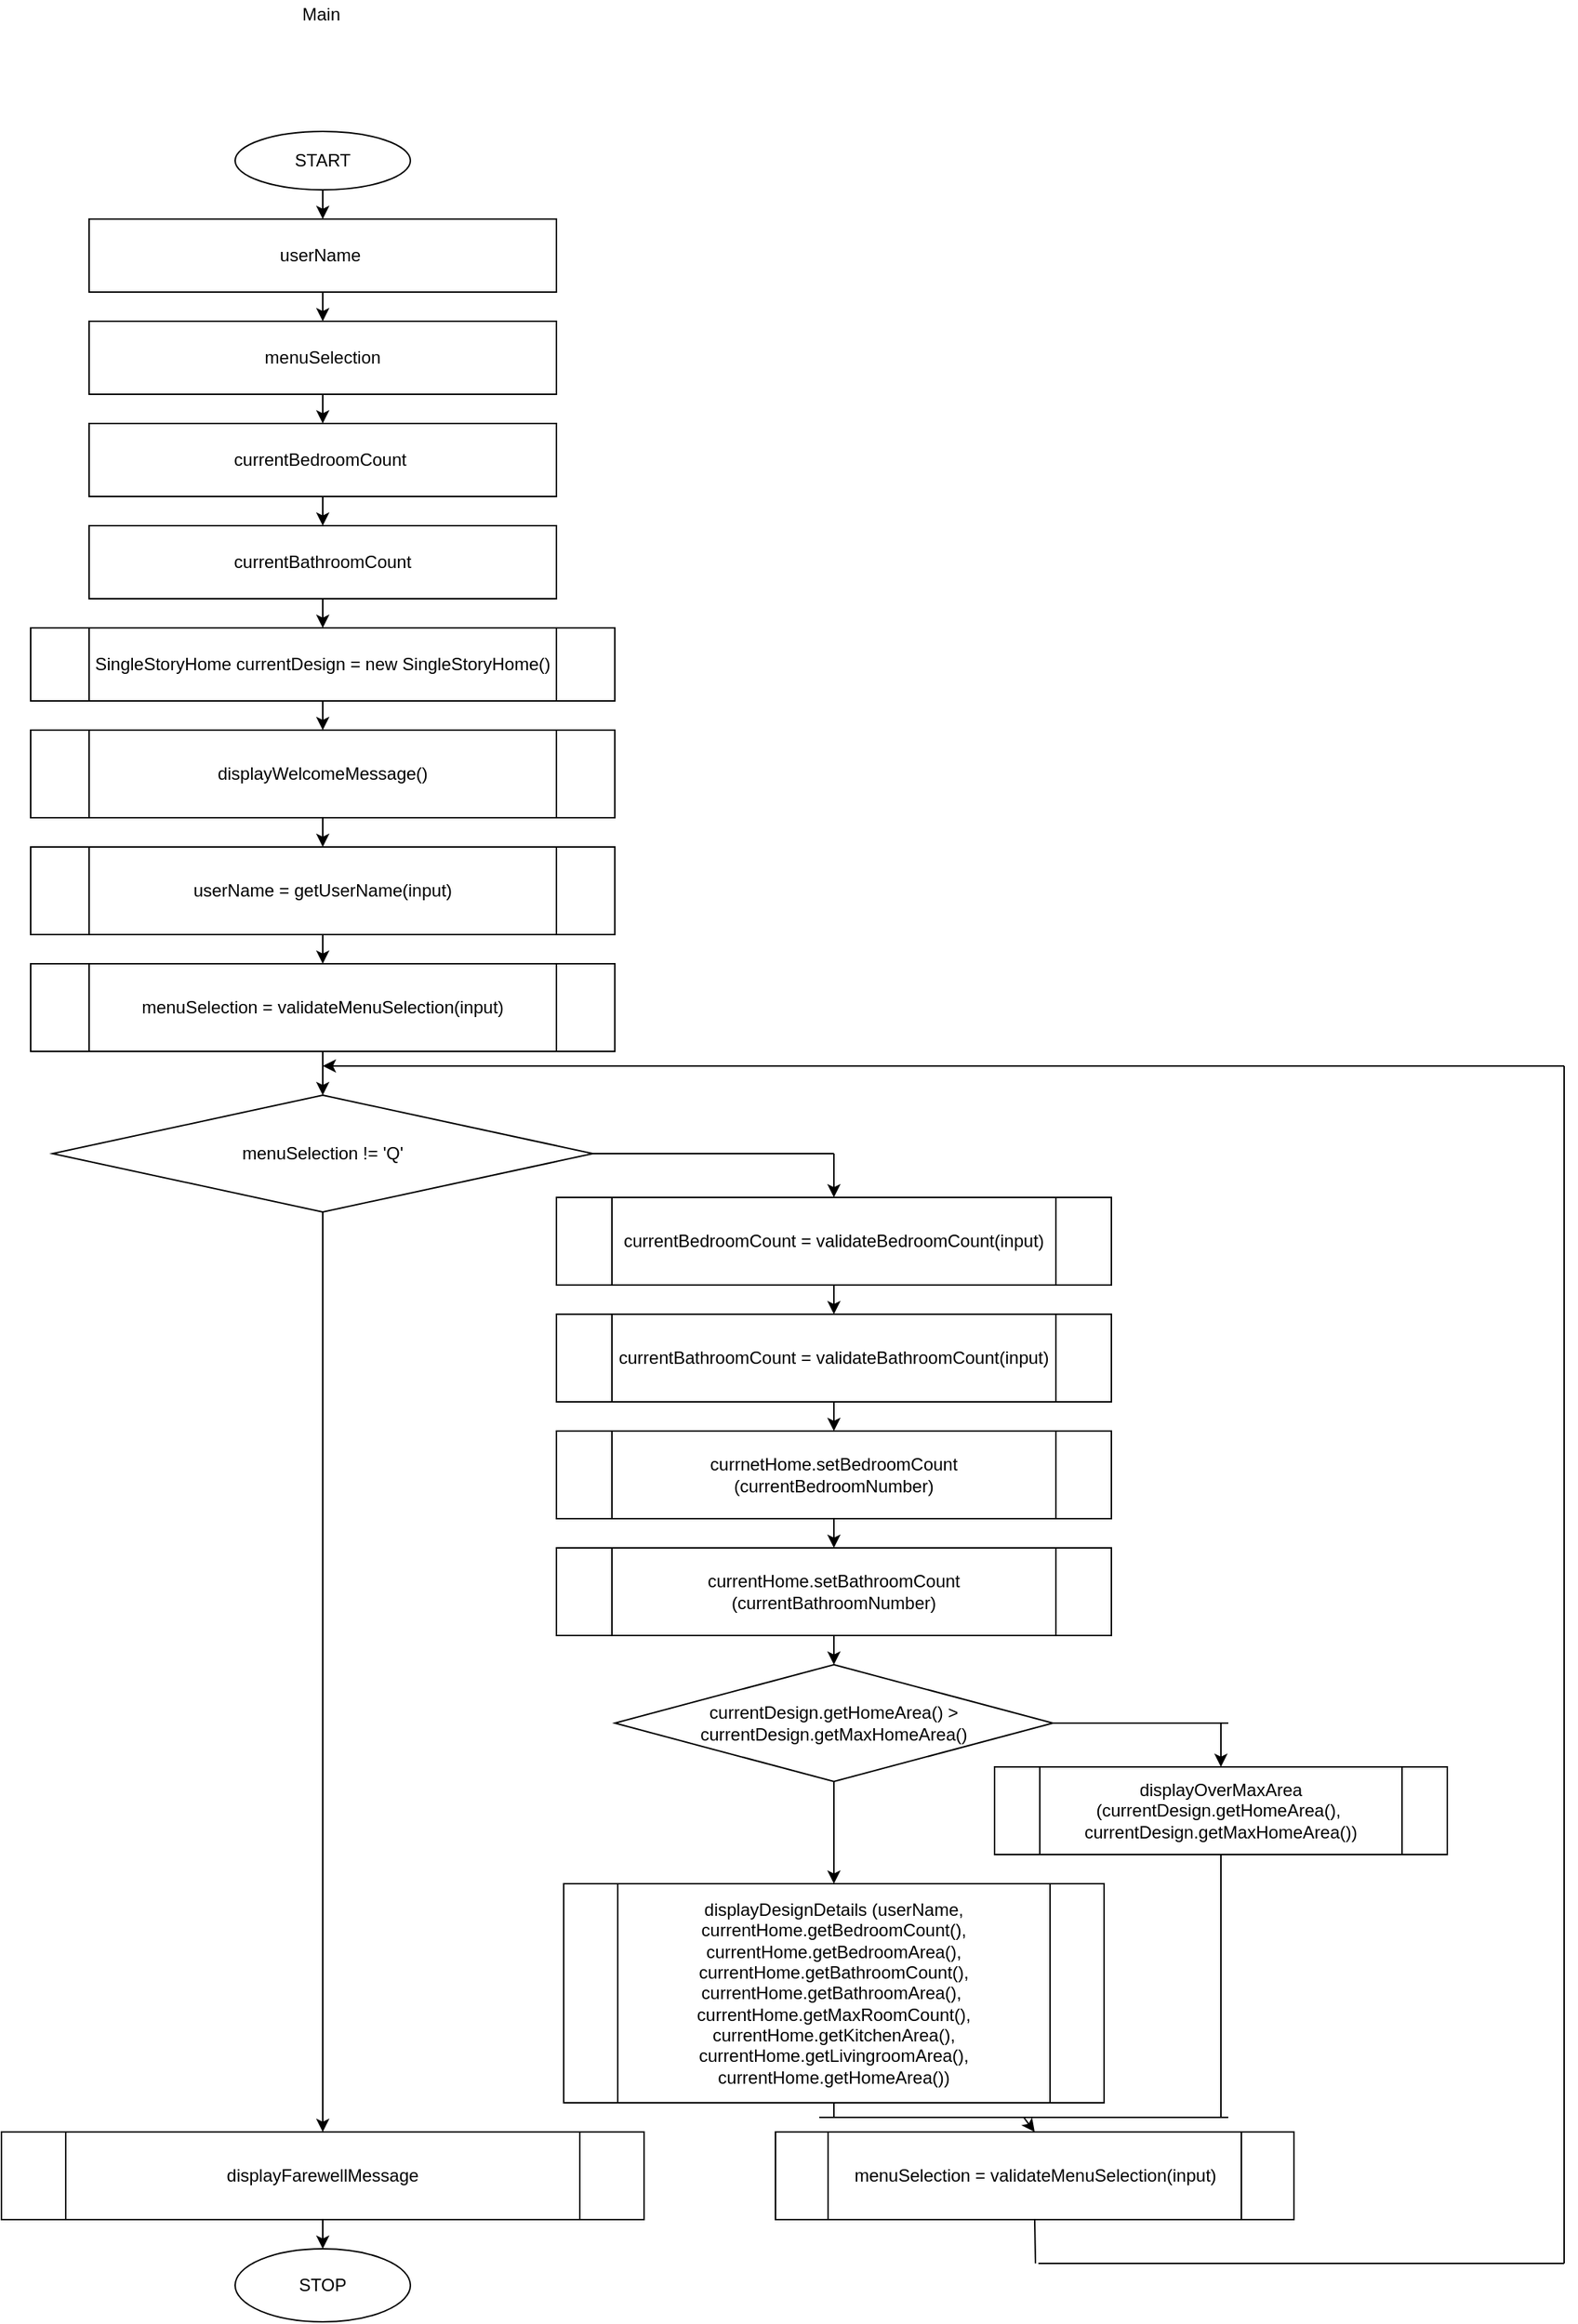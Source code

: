 <mxfile version="12.1.8" type="github" pages="2">
  <diagram id="6ui1FrbZEnisGTbgYbev" name="Page-1">
    <mxGraphModel dx="1259" dy="1565" grid="1" gridSize="10" guides="1" tooltips="1" connect="1" arrows="1" fold="1" page="1" pageScale="1" pageWidth="850" pageHeight="1100" math="0" shadow="0">
      <root>
        <mxCell id="0"/>
        <mxCell id="1" parent="0"/>
        <mxCell id="gt6GTdztzGxbpCwawgnW-2" value="Main" style="text;html=1;resizable=0;points=[];autosize=1;align=left;verticalAlign=top;spacingTop=-4;" parent="1" vertex="1">
          <mxGeometry x="384" y="-330" width="40" height="10" as="geometry"/>
        </mxCell>
        <mxCell id="gt6GTdztzGxbpCwawgnW-3" value="START" style="ellipse;whiteSpace=wrap;html=1;" parent="1" vertex="1">
          <mxGeometry x="340" y="-240" width="120" height="40" as="geometry"/>
        </mxCell>
        <mxCell id="c8OhrS-lIEMKiGtSMF91-1" value="SingleStoryHome currentDesign = new SingleStoryHome()" style="shape=process;whiteSpace=wrap;html=1;backgroundOutline=1;" parent="1" vertex="1">
          <mxGeometry x="200" y="100" width="400" height="50" as="geometry"/>
        </mxCell>
        <mxCell id="c8OhrS-lIEMKiGtSMF91-2" value="displayWelcomeMessage()" style="shape=process;whiteSpace=wrap;html=1;backgroundOutline=1;" parent="1" vertex="1">
          <mxGeometry x="200" y="170" width="400" height="60" as="geometry"/>
        </mxCell>
        <mxCell id="c8OhrS-lIEMKiGtSMF91-3" value="userName = getUserName(input)" style="shape=process;whiteSpace=wrap;html=1;backgroundOutline=1;" parent="1" vertex="1">
          <mxGeometry x="200" y="250" width="400" height="60" as="geometry"/>
        </mxCell>
        <mxCell id="c8OhrS-lIEMKiGtSMF91-4" value="menuSelection = validateMenuSelection(input)" style="shape=process;whiteSpace=wrap;html=1;backgroundOutline=1;" parent="1" vertex="1">
          <mxGeometry x="200" y="330" width="400" height="60" as="geometry"/>
        </mxCell>
        <mxCell id="c8OhrS-lIEMKiGtSMF91-6" value="menuSelection != &#39;Q&#39;" style="rhombus;whiteSpace=wrap;html=1;" parent="1" vertex="1">
          <mxGeometry x="215" y="420" width="370" height="80" as="geometry"/>
        </mxCell>
        <mxCell id="c8OhrS-lIEMKiGtSMF91-9" value="currentBedroomCount = validateBedroomCount(input)" style="shape=process;whiteSpace=wrap;html=1;backgroundOutline=1;" parent="1" vertex="1">
          <mxGeometry x="560" y="490" width="380" height="60" as="geometry"/>
        </mxCell>
        <mxCell id="c8OhrS-lIEMKiGtSMF91-10" value="currentBathroomCount = validateBathroomCount(input)" style="shape=process;whiteSpace=wrap;html=1;backgroundOutline=1;" parent="1" vertex="1">
          <mxGeometry x="560" y="570" width="380" height="60" as="geometry"/>
        </mxCell>
        <mxCell id="c8OhrS-lIEMKiGtSMF91-12" value="" style="endArrow=classic;html=1;entryX=0.5;entryY=0;entryDx=0;entryDy=0;" parent="1" source="c8OhrS-lIEMKiGtSMF91-1" target="c8OhrS-lIEMKiGtSMF91-2" edge="1">
          <mxGeometry width="50" height="50" relative="1" as="geometry">
            <mxPoint x="80" y="180" as="sourcePoint"/>
            <mxPoint x="130" y="130" as="targetPoint"/>
          </mxGeometry>
        </mxCell>
        <mxCell id="c8OhrS-lIEMKiGtSMF91-13" value="" style="endArrow=classic;html=1;entryX=0.5;entryY=0;entryDx=0;entryDy=0;" parent="1" source="c8OhrS-lIEMKiGtSMF91-2" target="c8OhrS-lIEMKiGtSMF91-3" edge="1">
          <mxGeometry width="50" height="50" relative="1" as="geometry">
            <mxPoint x="100" y="190" as="sourcePoint"/>
            <mxPoint x="150" y="140" as="targetPoint"/>
          </mxGeometry>
        </mxCell>
        <mxCell id="c8OhrS-lIEMKiGtSMF91-14" value="" style="endArrow=classic;html=1;entryX=0.5;entryY=0;entryDx=0;entryDy=0;" parent="1" source="c8OhrS-lIEMKiGtSMF91-3" target="c8OhrS-lIEMKiGtSMF91-4" edge="1">
          <mxGeometry width="50" height="50" relative="1" as="geometry">
            <mxPoint x="80" y="320" as="sourcePoint"/>
            <mxPoint x="130" y="270" as="targetPoint"/>
          </mxGeometry>
        </mxCell>
        <mxCell id="c8OhrS-lIEMKiGtSMF91-15" value="" style="endArrow=classic;html=1;entryX=0.5;entryY=0;entryDx=0;entryDy=0;exitX=0.5;exitY=1;exitDx=0;exitDy=0;" parent="1" source="c8OhrS-lIEMKiGtSMF91-4" target="c8OhrS-lIEMKiGtSMF91-6" edge="1">
          <mxGeometry width="50" height="50" relative="1" as="geometry">
            <mxPoint x="60" y="420" as="sourcePoint"/>
            <mxPoint x="110" y="370" as="targetPoint"/>
          </mxGeometry>
        </mxCell>
        <mxCell id="c8OhrS-lIEMKiGtSMF91-16" value="" style="endArrow=classic;html=1;" parent="1" edge="1">
          <mxGeometry width="50" height="50" relative="1" as="geometry">
            <mxPoint x="1250" y="400" as="sourcePoint"/>
            <mxPoint x="400" y="400" as="targetPoint"/>
          </mxGeometry>
        </mxCell>
        <mxCell id="c8OhrS-lIEMKiGtSMF91-17" value="" style="endArrow=none;html=1;exitX=1;exitY=0.5;exitDx=0;exitDy=0;" parent="1" source="c8OhrS-lIEMKiGtSMF91-6" edge="1">
          <mxGeometry width="50" height="50" relative="1" as="geometry">
            <mxPoint x="760" y="490" as="sourcePoint"/>
            <mxPoint x="750" y="460" as="targetPoint"/>
            <Array as="points"/>
          </mxGeometry>
        </mxCell>
        <mxCell id="c8OhrS-lIEMKiGtSMF91-20" value="" style="endArrow=classic;html=1;" parent="1" source="c8OhrS-lIEMKiGtSMF91-9" edge="1">
          <mxGeometry width="50" height="50" relative="1" as="geometry">
            <mxPoint x="400" y="620" as="sourcePoint"/>
            <mxPoint x="750" y="570" as="targetPoint"/>
          </mxGeometry>
        </mxCell>
        <mxCell id="c8OhrS-lIEMKiGtSMF91-21" value="" style="endArrow=classic;html=1;entryX=0.5;entryY=0;entryDx=0;entryDy=0;" parent="1" target="c8OhrS-lIEMKiGtSMF91-9" edge="1">
          <mxGeometry width="50" height="50" relative="1" as="geometry">
            <mxPoint x="750" y="460" as="sourcePoint"/>
            <mxPoint x="750" y="310" as="targetPoint"/>
          </mxGeometry>
        </mxCell>
        <mxCell id="c8OhrS-lIEMKiGtSMF91-22" value="currnetHome.setBedroomCount (currentBedroomNumber)" style="shape=process;whiteSpace=wrap;html=1;backgroundOutline=1;" parent="1" vertex="1">
          <mxGeometry x="560" y="650" width="380" height="60" as="geometry"/>
        </mxCell>
        <mxCell id="c8OhrS-lIEMKiGtSMF91-23" value="currentHome.setBathroomCount (currentBathroomNumber)" style="shape=process;whiteSpace=wrap;html=1;backgroundOutline=1;" parent="1" vertex="1">
          <mxGeometry x="560" y="730" width="380" height="60" as="geometry"/>
        </mxCell>
        <mxCell id="c8OhrS-lIEMKiGtSMF91-24" value="currentDesign.getHomeArea() &amp;gt; currentDesign.getMaxHomeArea()" style="rhombus;whiteSpace=wrap;html=1;" parent="1" vertex="1">
          <mxGeometry x="600" y="810" width="300" height="80" as="geometry"/>
        </mxCell>
        <mxCell id="c8OhrS-lIEMKiGtSMF91-25" value="displayOverMaxArea (currentDesign.getHomeArea(),&amp;nbsp;&lt;br&gt;currentDesign.getMaxHomeArea())" style="shape=process;whiteSpace=wrap;html=1;backgroundOutline=1;" parent="1" vertex="1">
          <mxGeometry x="860" y="880" width="310" height="60" as="geometry"/>
        </mxCell>
        <mxCell id="c8OhrS-lIEMKiGtSMF91-26" value="" style="endArrow=classic;html=1;entryX=0.5;entryY=0;entryDx=0;entryDy=0;" parent="1" target="c8OhrS-lIEMKiGtSMF91-25" edge="1">
          <mxGeometry width="50" height="50" relative="1" as="geometry">
            <mxPoint x="1015" y="850" as="sourcePoint"/>
            <mxPoint x="1060" y="640" as="targetPoint"/>
          </mxGeometry>
        </mxCell>
        <mxCell id="c8OhrS-lIEMKiGtSMF91-27" value="" style="endArrow=none;html=1;exitX=1;exitY=0.5;exitDx=0;exitDy=0;" parent="1" source="c8OhrS-lIEMKiGtSMF91-24" edge="1">
          <mxGeometry width="50" height="50" relative="1" as="geometry">
            <mxPoint x="990" y="760" as="sourcePoint"/>
            <mxPoint x="1020" y="850" as="targetPoint"/>
          </mxGeometry>
        </mxCell>
        <mxCell id="c8OhrS-lIEMKiGtSMF91-29" value="displayDesignDetails (userName, currentHome.getBedroomCount(), currentHome.getBedroomArea(), currentHome.getBathroomCount(), currentHome.getBathroomArea(),&amp;nbsp;&lt;br&gt;currentHome.getMaxRoomCount(), currentHome.getKitchenArea(), currentHome.getLivingroomArea(), currentHome.getHomeArea())" style="shape=process;whiteSpace=wrap;html=1;backgroundOutline=1;" parent="1" vertex="1">
          <mxGeometry x="565" y="960" width="370" height="150" as="geometry"/>
        </mxCell>
        <mxCell id="c8OhrS-lIEMKiGtSMF91-30" value="menuSelection = validateMenuSelection(input)" style="shape=process;whiteSpace=wrap;html=1;backgroundOutline=1;" parent="1" vertex="1">
          <mxGeometry x="710" y="1130" width="355" height="60" as="geometry"/>
        </mxCell>
        <mxCell id="c8OhrS-lIEMKiGtSMF91-31" value="" style="endArrow=none;html=1;" parent="1" edge="1">
          <mxGeometry width="50" height="50" relative="1" as="geometry">
            <mxPoint x="740" y="1120" as="sourcePoint"/>
            <mxPoint x="1020" y="1120" as="targetPoint"/>
          </mxGeometry>
        </mxCell>
        <mxCell id="c8OhrS-lIEMKiGtSMF91-32" value="" style="endArrow=none;html=1;entryX=0.5;entryY=1;entryDx=0;entryDy=0;" parent="1" target="c8OhrS-lIEMKiGtSMF91-29" edge="1">
          <mxGeometry width="50" height="50" relative="1" as="geometry">
            <mxPoint x="750" y="1120" as="sourcePoint"/>
            <mxPoint x="250" y="1210" as="targetPoint"/>
          </mxGeometry>
        </mxCell>
        <mxCell id="c8OhrS-lIEMKiGtSMF91-33" value="" style="endArrow=none;html=1;entryX=0.5;entryY=1;entryDx=0;entryDy=0;" parent="1" target="c8OhrS-lIEMKiGtSMF91-25" edge="1">
          <mxGeometry width="50" height="50" relative="1" as="geometry">
            <mxPoint x="1015" y="1120" as="sourcePoint"/>
            <mxPoint x="960" y="980" as="targetPoint"/>
          </mxGeometry>
        </mxCell>
        <mxCell id="c8OhrS-lIEMKiGtSMF91-34" value="" style="endArrow=classic;html=1;entryX=0.5;entryY=0;entryDx=0;entryDy=0;" parent="1" target="c8OhrS-lIEMKiGtSMF91-30" edge="1">
          <mxGeometry width="50" height="50" relative="1" as="geometry">
            <mxPoint x="880" y="1120" as="sourcePoint"/>
            <mxPoint x="330" y="1150" as="targetPoint"/>
          </mxGeometry>
        </mxCell>
        <mxCell id="c8OhrS-lIEMKiGtSMF91-35" value="" style="endArrow=none;html=1;entryX=0.5;entryY=1;entryDx=0;entryDy=0;" parent="1" target="c8OhrS-lIEMKiGtSMF91-30" edge="1">
          <mxGeometry width="50" height="50" relative="1" as="geometry">
            <mxPoint x="888" y="1220" as="sourcePoint"/>
            <mxPoint x="910" y="1260" as="targetPoint"/>
          </mxGeometry>
        </mxCell>
        <mxCell id="c8OhrS-lIEMKiGtSMF91-36" value="" style="endArrow=none;html=1;" parent="1" edge="1">
          <mxGeometry width="50" height="50" relative="1" as="geometry">
            <mxPoint x="890" y="1220" as="sourcePoint"/>
            <mxPoint x="1250" y="1220" as="targetPoint"/>
          </mxGeometry>
        </mxCell>
        <mxCell id="c8OhrS-lIEMKiGtSMF91-37" value="" style="endArrow=none;html=1;" parent="1" edge="1">
          <mxGeometry width="50" height="50" relative="1" as="geometry">
            <mxPoint x="1250" y="1220" as="sourcePoint"/>
            <mxPoint x="1250" y="400" as="targetPoint"/>
          </mxGeometry>
        </mxCell>
        <mxCell id="c8OhrS-lIEMKiGtSMF91-38" value="" style="endArrow=classic;html=1;entryX=0.5;entryY=0;entryDx=0;entryDy=0;exitX=0.5;exitY=1;exitDx=0;exitDy=0;" parent="1" source="c8OhrS-lIEMKiGtSMF91-10" target="c8OhrS-lIEMKiGtSMF91-22" edge="1">
          <mxGeometry width="50" height="50" relative="1" as="geometry">
            <mxPoint x="370" y="710" as="sourcePoint"/>
            <mxPoint x="420" y="660" as="targetPoint"/>
          </mxGeometry>
        </mxCell>
        <mxCell id="c8OhrS-lIEMKiGtSMF91-39" value="" style="endArrow=classic;html=1;entryX=0.5;entryY=0;entryDx=0;entryDy=0;" parent="1" source="c8OhrS-lIEMKiGtSMF91-22" target="c8OhrS-lIEMKiGtSMF91-23" edge="1">
          <mxGeometry width="50" height="50" relative="1" as="geometry">
            <mxPoint x="360" y="640" as="sourcePoint"/>
            <mxPoint x="410" y="590" as="targetPoint"/>
          </mxGeometry>
        </mxCell>
        <mxCell id="c8OhrS-lIEMKiGtSMF91-40" value="" style="endArrow=classic;html=1;entryX=0.5;entryY=0;entryDx=0;entryDy=0;exitX=0.5;exitY=1;exitDx=0;exitDy=0;" parent="1" source="c8OhrS-lIEMKiGtSMF91-23" target="c8OhrS-lIEMKiGtSMF91-24" edge="1">
          <mxGeometry width="50" height="50" relative="1" as="geometry">
            <mxPoint x="390" y="790" as="sourcePoint"/>
            <mxPoint x="440" y="740" as="targetPoint"/>
          </mxGeometry>
        </mxCell>
        <mxCell id="c8OhrS-lIEMKiGtSMF91-41" value="" style="endArrow=classic;html=1;entryX=0.5;entryY=0;entryDx=0;entryDy=0;exitX=0.5;exitY=1;exitDx=0;exitDy=0;" parent="1" source="c8OhrS-lIEMKiGtSMF91-24" target="c8OhrS-lIEMKiGtSMF91-29" edge="1">
          <mxGeometry width="50" height="50" relative="1" as="geometry">
            <mxPoint x="450" y="900" as="sourcePoint"/>
            <mxPoint x="500" y="850" as="targetPoint"/>
          </mxGeometry>
        </mxCell>
        <mxCell id="c8OhrS-lIEMKiGtSMF91-42" value="" style="endArrow=classic;html=1;exitX=0.5;exitY=1;exitDx=0;exitDy=0;" parent="1" source="c8OhrS-lIEMKiGtSMF91-6" edge="1">
          <mxGeometry width="50" height="50" relative="1" as="geometry">
            <mxPoint x="210" y="750" as="sourcePoint"/>
            <mxPoint x="400" y="1130" as="targetPoint"/>
          </mxGeometry>
        </mxCell>
        <mxCell id="c8OhrS-lIEMKiGtSMF91-43" value="displayFarewellMessage" style="shape=process;whiteSpace=wrap;html=1;backgroundOutline=1;" parent="1" vertex="1">
          <mxGeometry x="180" y="1130" width="440" height="60" as="geometry"/>
        </mxCell>
        <mxCell id="c8OhrS-lIEMKiGtSMF91-44" value="STOP" style="ellipse;whiteSpace=wrap;html=1;" parent="1" vertex="1">
          <mxGeometry x="340" y="1210" width="120" height="50" as="geometry"/>
        </mxCell>
        <mxCell id="c8OhrS-lIEMKiGtSMF91-45" value="" style="endArrow=classic;html=1;entryX=0.5;entryY=0;entryDx=0;entryDy=0;" parent="1" source="c8OhrS-lIEMKiGtSMF91-43" target="c8OhrS-lIEMKiGtSMF91-44" edge="1">
          <mxGeometry width="50" height="50" relative="1" as="geometry">
            <mxPoint x="150" y="1330" as="sourcePoint"/>
            <mxPoint x="200" y="1280" as="targetPoint"/>
          </mxGeometry>
        </mxCell>
        <mxCell id="7_4_WLaT7tSa0hs18G8x-1" value="currentBedroomCount&amp;nbsp;" style="rounded=0;whiteSpace=wrap;html=1;" parent="1" vertex="1">
          <mxGeometry x="240" y="-40" width="320" height="50" as="geometry"/>
        </mxCell>
        <mxCell id="7_4_WLaT7tSa0hs18G8x-2" value="currentBathroomCount" style="rounded=0;whiteSpace=wrap;html=1;" parent="1" vertex="1">
          <mxGeometry x="240" y="30" width="320" height="50" as="geometry"/>
        </mxCell>
        <mxCell id="7_4_WLaT7tSa0hs18G8x-3" value="userName&amp;nbsp;" style="rounded=0;whiteSpace=wrap;html=1;" parent="1" vertex="1">
          <mxGeometry x="240" y="-180" width="320" height="50" as="geometry"/>
        </mxCell>
        <mxCell id="7_4_WLaT7tSa0hs18G8x-4" value="menuSelection" style="rounded=0;whiteSpace=wrap;html=1;direction=west;" parent="1" vertex="1">
          <mxGeometry x="240" y="-110" width="320" height="50" as="geometry"/>
        </mxCell>
        <mxCell id="sOKhn47a7Ha_qVfNHW_F-2" value="" style="endArrow=classic;html=1;entryX=0.5;entryY=0;entryDx=0;entryDy=0;exitX=0.5;exitY=1;exitDx=0;exitDy=0;" parent="1" source="gt6GTdztzGxbpCwawgnW-3" target="7_4_WLaT7tSa0hs18G8x-3" edge="1">
          <mxGeometry width="50" height="50" relative="1" as="geometry">
            <mxPoint x="540" y="-200" as="sourcePoint"/>
            <mxPoint x="590" y="-250" as="targetPoint"/>
          </mxGeometry>
        </mxCell>
        <mxCell id="sOKhn47a7Ha_qVfNHW_F-3" value="" style="endArrow=classic;html=1;entryX=0.5;entryY=1;entryDx=0;entryDy=0;exitX=0.5;exitY=1;exitDx=0;exitDy=0;" parent="1" source="7_4_WLaT7tSa0hs18G8x-3" target="7_4_WLaT7tSa0hs18G8x-4" edge="1">
          <mxGeometry width="50" height="50" relative="1" as="geometry">
            <mxPoint x="710" y="-200" as="sourcePoint"/>
            <mxPoint x="760" y="-250" as="targetPoint"/>
          </mxGeometry>
        </mxCell>
        <mxCell id="sOKhn47a7Ha_qVfNHW_F-4" value="" style="endArrow=classic;html=1;entryX=0.5;entryY=0;entryDx=0;entryDy=0;" parent="1" source="7_4_WLaT7tSa0hs18G8x-4" target="7_4_WLaT7tSa0hs18G8x-1" edge="1">
          <mxGeometry width="50" height="50" relative="1" as="geometry">
            <mxPoint x="640" y="-30" as="sourcePoint"/>
            <mxPoint x="670" y="-90" as="targetPoint"/>
          </mxGeometry>
        </mxCell>
        <mxCell id="sOKhn47a7Ha_qVfNHW_F-6" value="" style="endArrow=classic;html=1;exitX=0.5;exitY=1;exitDx=0;exitDy=0;entryX=0.5;entryY=0;entryDx=0;entryDy=0;" parent="1" source="7_4_WLaT7tSa0hs18G8x-1" target="7_4_WLaT7tSa0hs18G8x-2" edge="1">
          <mxGeometry width="50" height="50" relative="1" as="geometry">
            <mxPoint x="620" y="30" as="sourcePoint"/>
            <mxPoint x="670" y="-20" as="targetPoint"/>
          </mxGeometry>
        </mxCell>
        <mxCell id="sOKhn47a7Ha_qVfNHW_F-7" value="" style="endArrow=classic;html=1;entryX=0.5;entryY=0;entryDx=0;entryDy=0;exitX=0.5;exitY=1;exitDx=0;exitDy=0;" parent="1" source="7_4_WLaT7tSa0hs18G8x-2" target="c8OhrS-lIEMKiGtSMF91-1" edge="1">
          <mxGeometry width="50" height="50" relative="1" as="geometry">
            <mxPoint x="610" y="50" as="sourcePoint"/>
            <mxPoint x="660" as="targetPoint"/>
          </mxGeometry>
        </mxCell>
      </root>
    </mxGraphModel>
  </diagram>
  <diagram id="aXtUtcFo_OjhmOZKLToO" name="Page-2">
    <mxGraphModel dx="1259" dy="519" grid="1" gridSize="10" guides="1" tooltips="1" connect="1" arrows="1" fold="1" page="1" pageScale="1" pageWidth="850" pageHeight="1100" math="0" shadow="0">
      <root>
        <mxCell id="xE9GC7qUYU_D9eysOOlt-0"/>
        <mxCell id="xE9GC7qUYU_D9eysOOlt-1" parent="xE9GC7qUYU_D9eysOOlt-0"/>
        <mxCell id="xE9GC7qUYU_D9eysOOlt-2" value="UML" style="text;html=1;resizable=0;points=[];autosize=1;align=left;verticalAlign=top;spacingTop=-4;" parent="xE9GC7qUYU_D9eysOOlt-1" vertex="1">
          <mxGeometry x="410" y="13" width="40" height="10" as="geometry"/>
        </mxCell>
        <mxCell id="xE9GC7qUYU_D9eysOOlt-3" value="START" style="ellipse;whiteSpace=wrap;html=1;" parent="xE9GC7qUYU_D9eysOOlt-1" vertex="1">
          <mxGeometry x="365" y="40" width="120" height="40" as="geometry"/>
        </mxCell>
        <mxCell id="xE9GC7qUYU_D9eysOOlt-16" value="" style="endArrow=classic;html=1;entryX=0.5;entryY=0;entryDx=0;entryDy=0;exitX=0.5;exitY=1;exitDx=0;exitDy=0;" parent="xE9GC7qUYU_D9eysOOlt-1" source="xE9GC7qUYU_D9eysOOlt-3" edge="1">
          <mxGeometry width="50" height="50" relative="1" as="geometry">
            <mxPoint x="230" y="90" as="sourcePoint"/>
            <mxPoint x="425" y="110" as="targetPoint"/>
          </mxGeometry>
        </mxCell>
        <mxCell id="xE9GC7qUYU_D9eysOOlt-25" value="SingleStoryHome" style="swimlane;fontStyle=1;align=center;verticalAlign=top;childLayout=stackLayout;horizontal=1;startSize=26;horizontalStack=0;resizeParent=1;resizeParentMax=0;resizeLast=0;collapsible=1;marginBottom=0;" parent="xE9GC7qUYU_D9eysOOlt-1" vertex="1">
          <mxGeometry x="170" y="110" width="510" height="340" as="geometry"/>
        </mxCell>
        <mxCell id="xE9GC7qUYU_D9eysOOlt-26" value="- BEDROOM_SIZE = 231.0&#xa;- BATHROOM_SIZE = 115.0&#xa;- KITCHEN_SIZE = 192.0&#xa;- LIVINGROOM_SIZE = 256.0&#xa;- MAX_HOME_AREA = 1400.0&#xa;- MAX_ROOM_COUNT = 1&#xa;- bedroomCount&#xa;- bathroomCount&#xa;" style="text;strokeColor=none;fillColor=none;align=left;verticalAlign=top;spacingLeft=4;spacingRight=4;overflow=hidden;rotatable=0;points=[[0,0.5],[1,0.5]];portConstraint=eastwest;" parent="xE9GC7qUYU_D9eysOOlt-25" vertex="1">
          <mxGeometry y="26" width="510" height="124" as="geometry"/>
        </mxCell>
        <mxCell id="xE9GC7qUYU_D9eysOOlt-27" value="" style="line;strokeWidth=1;fillColor=none;align=left;verticalAlign=middle;spacingTop=-1;spacingLeft=3;spacingRight=3;rotatable=0;labelPosition=right;points=[];portConstraint=eastwest;" parent="xE9GC7qUYU_D9eysOOlt-25" vertex="1">
          <mxGeometry y="150" width="510" height="8" as="geometry"/>
        </mxCell>
        <mxCell id="xE9GC7qUYU_D9eysOOlt-28" value="+ SingleStoryHome()&#xa;+ setBedroomCount(borrowedRoomNumber : int) : void&#xa;+ setBathrromCount(borrowedRoomNumber : int) : void&#xa;+ getMaxHomeArea() : double&#xa;+ getMaxRoomCount() : int&#xa;+ getBedroomCount() : int&#xa;+ getBathroomCount() : int&#xa;+ getBedrromArea() : double&#xa;+ getBathroomArea() : double&#xa;+ getKitchenArea() : double&#xa;+ getLivingroomArea() : double&#xa;+ getHomeArea() : double " style="text;strokeColor=none;fillColor=none;align=left;verticalAlign=top;spacingLeft=4;spacingRight=4;overflow=hidden;rotatable=0;points=[[0,0.5],[1,0.5]];portConstraint=eastwest;" parent="xE9GC7qUYU_D9eysOOlt-25" vertex="1">
          <mxGeometry y="158" width="510" height="182" as="geometry"/>
        </mxCell>
        <mxCell id="xE9GC7qUYU_D9eysOOlt-29" value="STOP" style="ellipse;whiteSpace=wrap;html=1;" parent="xE9GC7qUYU_D9eysOOlt-1" vertex="1">
          <mxGeometry x="365" y="470" width="120" height="40" as="geometry"/>
        </mxCell>
        <mxCell id="xE9GC7qUYU_D9eysOOlt-30" value="" style="endArrow=classic;html=1;entryX=0.5;entryY=0;entryDx=0;entryDy=0;exitX=0.502;exitY=1.008;exitDx=0;exitDy=0;exitPerimeter=0;" parent="xE9GC7qUYU_D9eysOOlt-1" source="xE9GC7qUYU_D9eysOOlt-28" target="xE9GC7qUYU_D9eysOOlt-29" edge="1">
          <mxGeometry width="50" height="50" relative="1" as="geometry">
            <mxPoint x="610" y="500" as="sourcePoint"/>
            <mxPoint x="660" y="450" as="targetPoint"/>
          </mxGeometry>
        </mxCell>
      </root>
    </mxGraphModel>
  </diagram>
</mxfile>

